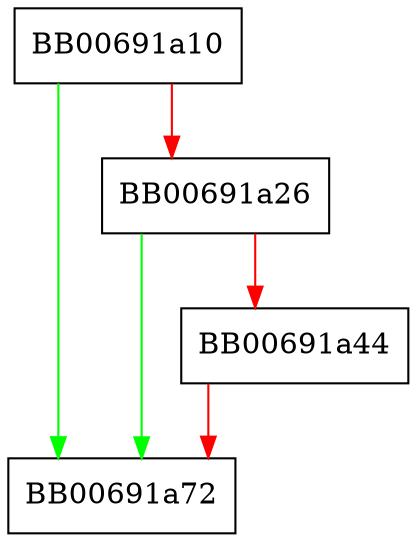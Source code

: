 digraph aes_128_cfb1_newctx {
  node [shape="box"];
  graph [splines=ortho];
  BB00691a10 -> BB00691a72 [color="green"];
  BB00691a10 -> BB00691a26 [color="red"];
  BB00691a26 -> BB00691a72 [color="green"];
  BB00691a26 -> BB00691a44 [color="red"];
  BB00691a44 -> BB00691a72 [color="red"];
}